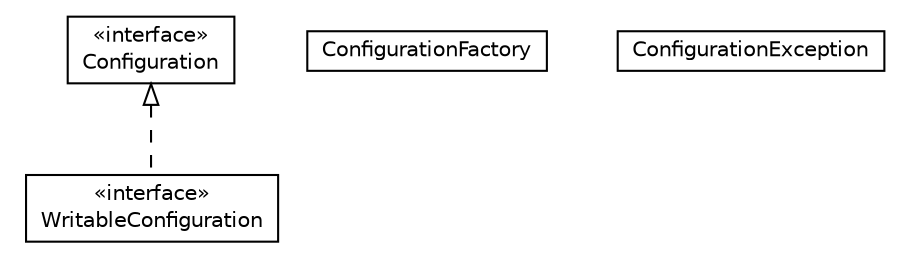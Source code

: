 #!/usr/local/bin/dot
#
# Class diagram 
# Generated by UMLGraph version R5_6_6-8-g8d7759 (http://www.umlgraph.org/)
#

digraph G {
	edge [fontname="Helvetica",fontsize=10,labelfontname="Helvetica",labelfontsize=10];
	node [fontname="Helvetica",fontsize=10,shape=plaintext];
	nodesep=0.25;
	ranksep=0.5;
	// org.dayatang.configuration.WritableConfiguration
	c0 [label=<<table title="org.dayatang.configuration.WritableConfiguration" border="0" cellborder="1" cellspacing="0" cellpadding="2" port="p" href="./WritableConfiguration.html">
		<tr><td><table border="0" cellspacing="0" cellpadding="1">
<tr><td align="center" balign="center"> &#171;interface&#187; </td></tr>
<tr><td align="center" balign="center"> WritableConfiguration </td></tr>
		</table></td></tr>
		</table>>, URL="./WritableConfiguration.html", fontname="Helvetica", fontcolor="black", fontsize=10.0];
	// org.dayatang.configuration.ConfigurationFactory
	c1 [label=<<table title="org.dayatang.configuration.ConfigurationFactory" border="0" cellborder="1" cellspacing="0" cellpadding="2" port="p" href="./ConfigurationFactory.html">
		<tr><td><table border="0" cellspacing="0" cellpadding="1">
<tr><td align="center" balign="center"> ConfigurationFactory </td></tr>
		</table></td></tr>
		</table>>, URL="./ConfigurationFactory.html", fontname="Helvetica", fontcolor="black", fontsize=10.0];
	// org.dayatang.configuration.ConfigurationException
	c2 [label=<<table title="org.dayatang.configuration.ConfigurationException" border="0" cellborder="1" cellspacing="0" cellpadding="2" port="p" href="./ConfigurationException.html">
		<tr><td><table border="0" cellspacing="0" cellpadding="1">
<tr><td align="center" balign="center"> ConfigurationException </td></tr>
		</table></td></tr>
		</table>>, URL="./ConfigurationException.html", fontname="Helvetica", fontcolor="black", fontsize=10.0];
	// org.dayatang.configuration.Configuration
	c3 [label=<<table title="org.dayatang.configuration.Configuration" border="0" cellborder="1" cellspacing="0" cellpadding="2" port="p" href="./Configuration.html">
		<tr><td><table border="0" cellspacing="0" cellpadding="1">
<tr><td align="center" balign="center"> &#171;interface&#187; </td></tr>
<tr><td align="center" balign="center"> Configuration </td></tr>
		</table></td></tr>
		</table>>, URL="./Configuration.html", fontname="Helvetica", fontcolor="black", fontsize=10.0];
	//org.dayatang.configuration.WritableConfiguration implements org.dayatang.configuration.Configuration
	c3:p -> c0:p [dir=back,arrowtail=empty,style=dashed];
}


